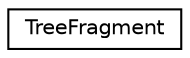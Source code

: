 digraph "Graphical Class Hierarchy"
{
 // LATEX_PDF_SIZE
  edge [fontname="Helvetica",fontsize="10",labelfontname="Helvetica",labelfontsize="10"];
  node [fontname="Helvetica",fontsize="10",shape=record];
  rankdir="LR";
  Node0 [label="TreeFragment",height=0.2,width=0.4,color="black", fillcolor="white", style="filled",URL="$classTreeFragment.html",tooltip="Tree fragments are used during incremental parsing to track parts of old trees that can be reused in ..."];
}
